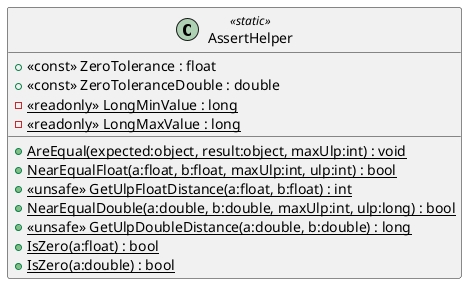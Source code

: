 @startuml
class AssertHelper <<static>> {
    + {static} AreEqual(expected:object, result:object, maxUlp:int) : void
    + <<const>> ZeroTolerance : float
    + <<const>> ZeroToleranceDouble : double
    + {static} NearEqualFloat(a:float, b:float, maxUlp:int, ulp:int) : bool
    + {static} <<unsafe>> GetUlpFloatDistance(a:float, b:float) : int
    + {static} NearEqualDouble(a:double, b:double, maxUlp:int, ulp:long) : bool
    - {static} <<readonly>> LongMinValue : long
    - {static} <<readonly>> LongMaxValue : long
    + {static} <<unsafe>> GetUlpDoubleDistance(a:double, b:double) : long
    + {static} IsZero(a:float) : bool
    + {static} IsZero(a:double) : bool
}
@enduml
